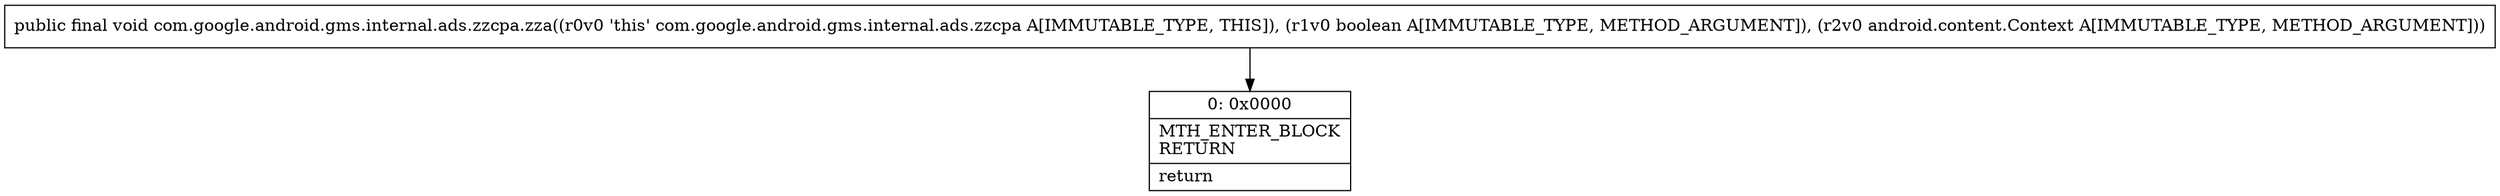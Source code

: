 digraph "CFG forcom.google.android.gms.internal.ads.zzcpa.zza(ZLandroid\/content\/Context;)V" {
Node_0 [shape=record,label="{0\:\ 0x0000|MTH_ENTER_BLOCK\lRETURN\l|return\l}"];
MethodNode[shape=record,label="{public final void com.google.android.gms.internal.ads.zzcpa.zza((r0v0 'this' com.google.android.gms.internal.ads.zzcpa A[IMMUTABLE_TYPE, THIS]), (r1v0 boolean A[IMMUTABLE_TYPE, METHOD_ARGUMENT]), (r2v0 android.content.Context A[IMMUTABLE_TYPE, METHOD_ARGUMENT])) }"];
MethodNode -> Node_0;
}

